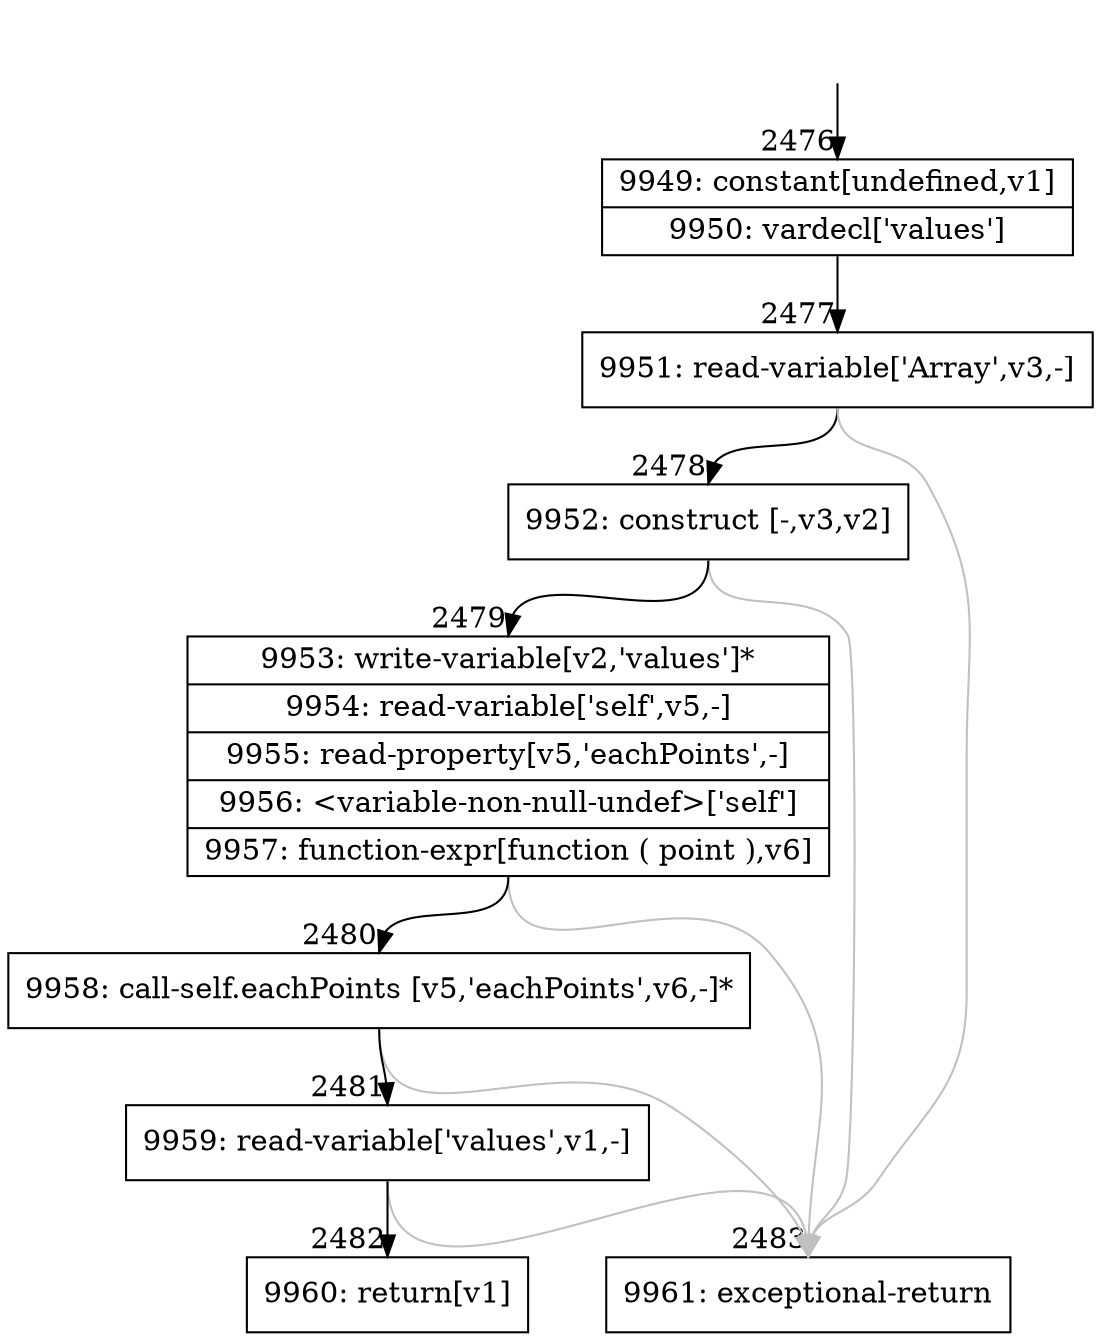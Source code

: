 digraph {
rankdir="TD"
BB_entry234[shape=none,label=""];
BB_entry234 -> BB2476 [tailport=s, headport=n, headlabel="    2476"]
BB2476 [shape=record label="{9949: constant[undefined,v1]|9950: vardecl['values']}" ] 
BB2476 -> BB2477 [tailport=s, headport=n, headlabel="      2477"]
BB2477 [shape=record label="{9951: read-variable['Array',v3,-]}" ] 
BB2477 -> BB2478 [tailport=s, headport=n, headlabel="      2478"]
BB2477 -> BB2483 [tailport=s, headport=n, color=gray, headlabel="      2483"]
BB2478 [shape=record label="{9952: construct [-,v3,v2]}" ] 
BB2478 -> BB2479 [tailport=s, headport=n, headlabel="      2479"]
BB2478 -> BB2483 [tailport=s, headport=n, color=gray]
BB2479 [shape=record label="{9953: write-variable[v2,'values']*|9954: read-variable['self',v5,-]|9955: read-property[v5,'eachPoints',-]|9956: \<variable-non-null-undef\>['self']|9957: function-expr[function ( point ),v6]}" ] 
BB2479 -> BB2480 [tailport=s, headport=n, headlabel="      2480"]
BB2479 -> BB2483 [tailport=s, headport=n, color=gray]
BB2480 [shape=record label="{9958: call-self.eachPoints [v5,'eachPoints',v6,-]*}" ] 
BB2480 -> BB2481 [tailport=s, headport=n, headlabel="      2481"]
BB2480 -> BB2483 [tailport=s, headport=n, color=gray]
BB2481 [shape=record label="{9959: read-variable['values',v1,-]}" ] 
BB2481 -> BB2482 [tailport=s, headport=n, headlabel="      2482"]
BB2481 -> BB2483 [tailport=s, headport=n, color=gray]
BB2482 [shape=record label="{9960: return[v1]}" ] 
BB2483 [shape=record label="{9961: exceptional-return}" ] 
//#$~ 2679
}
